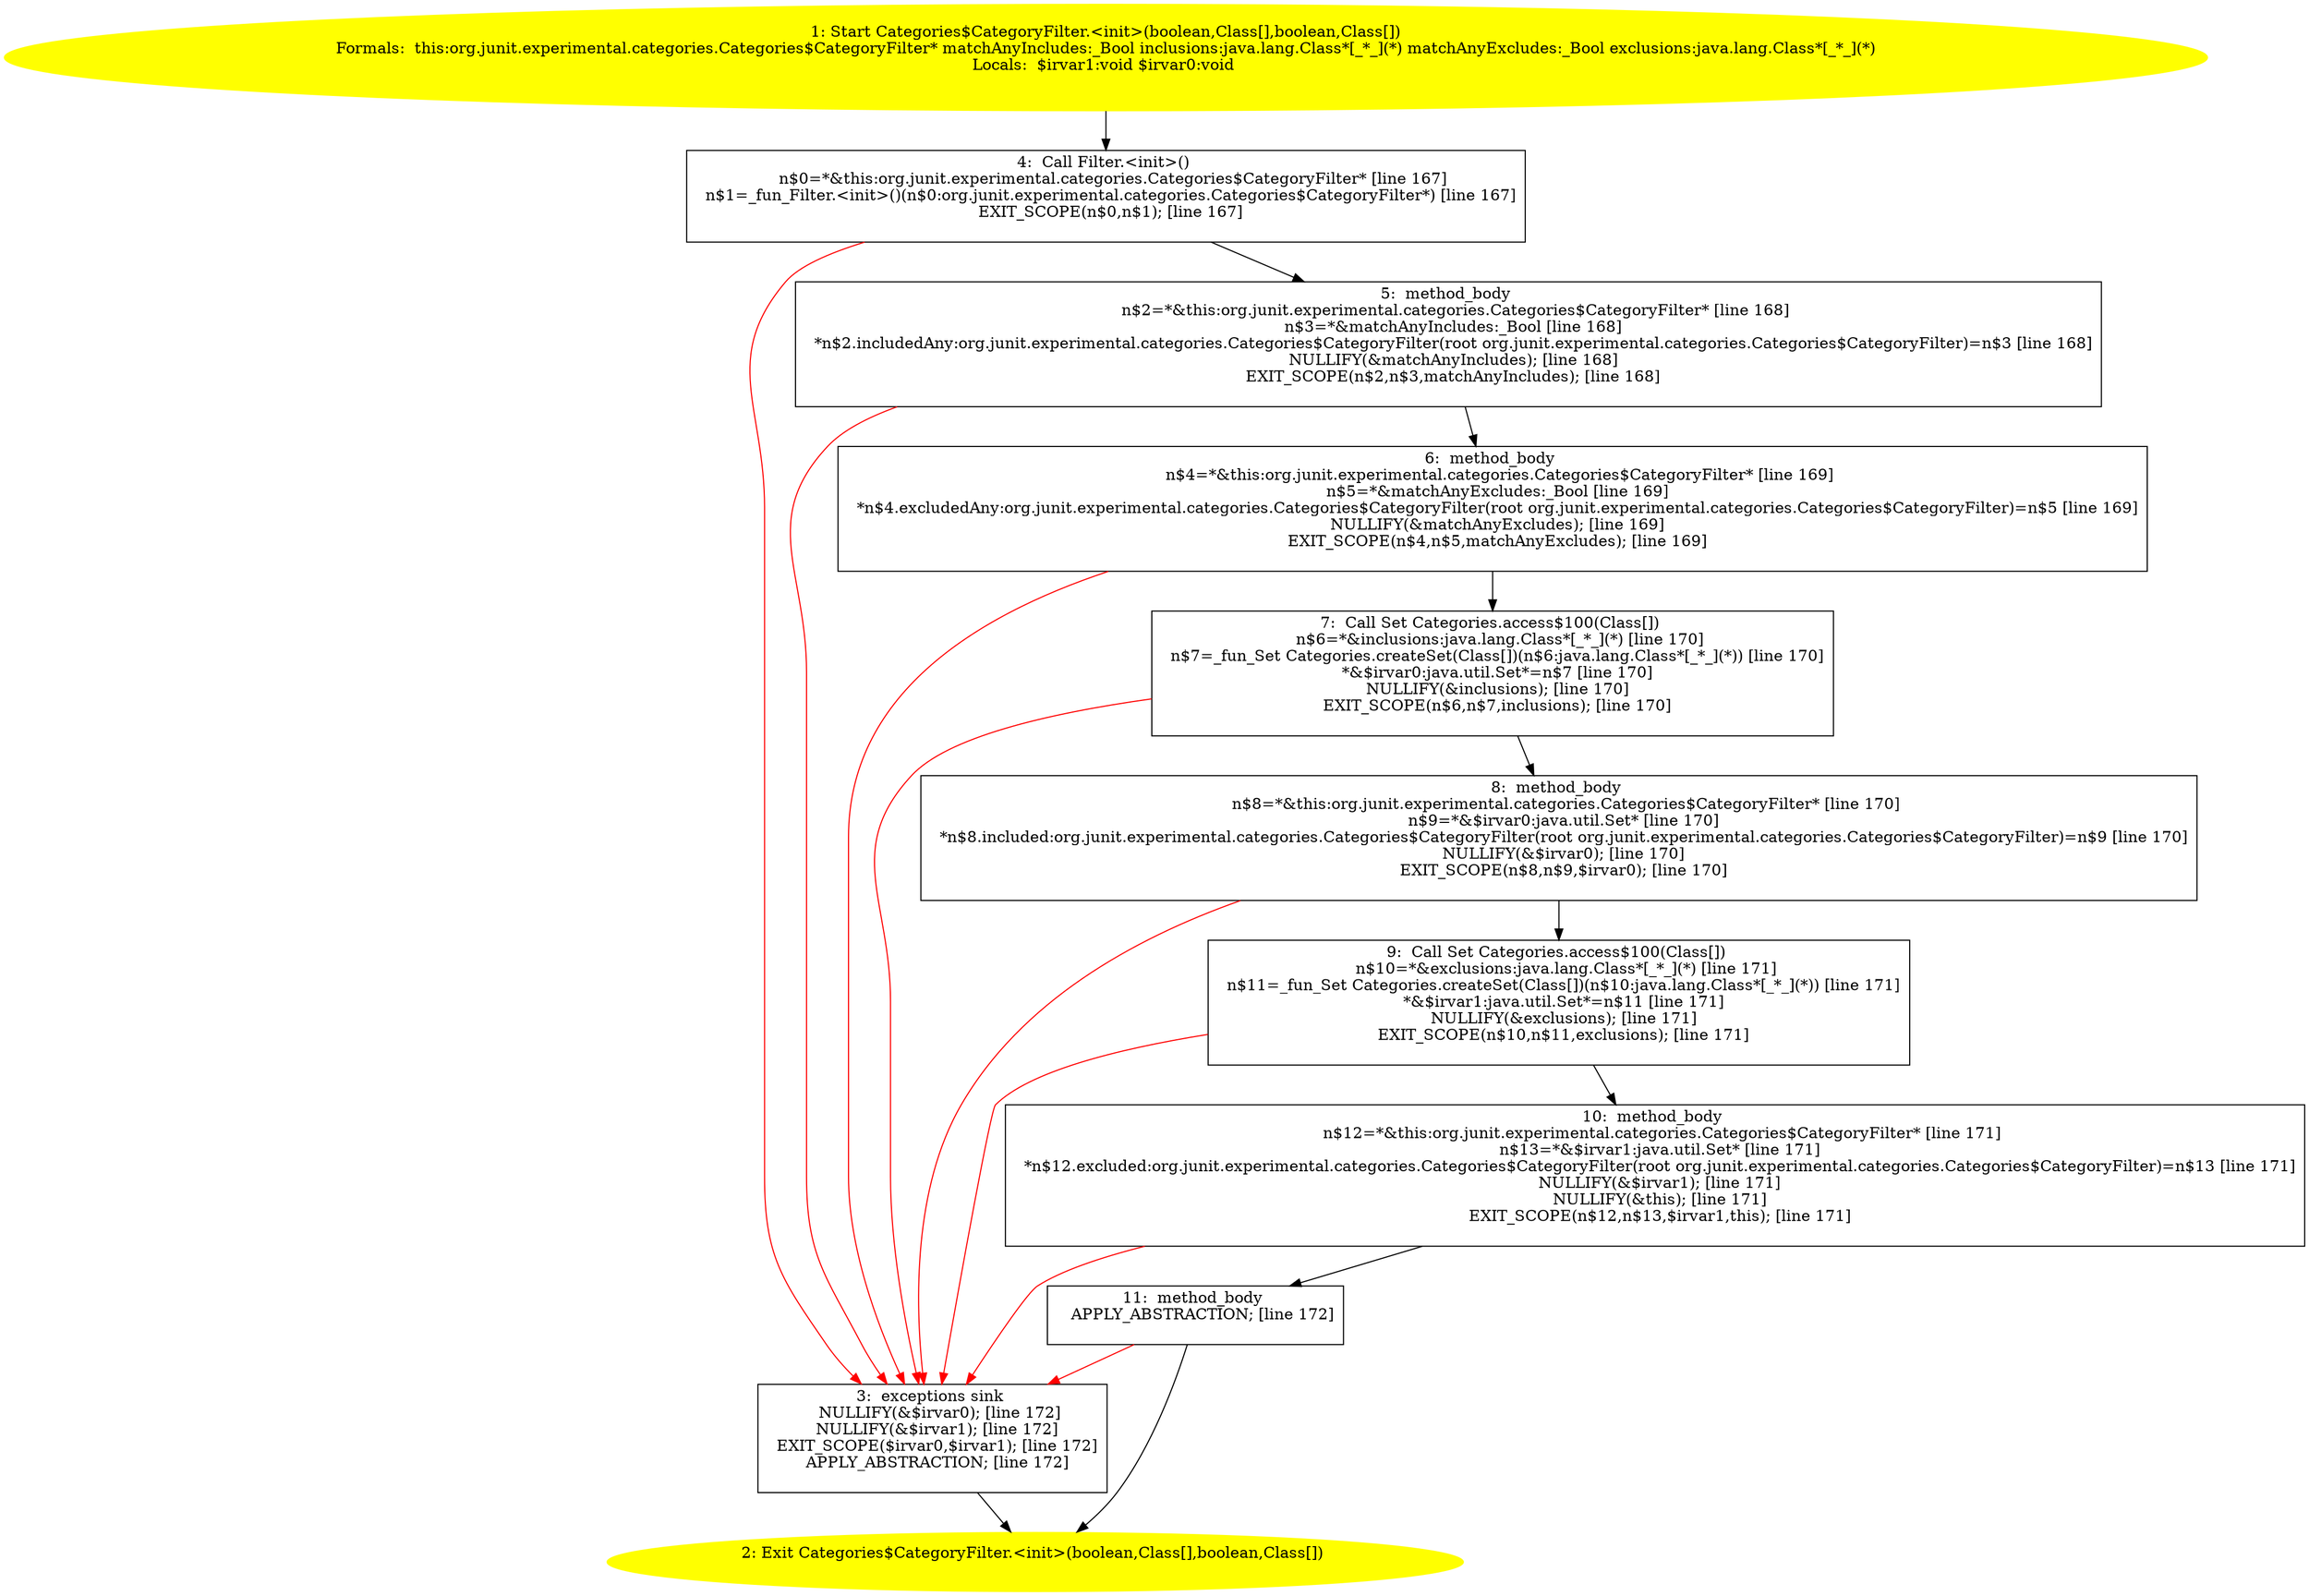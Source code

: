 /* @generated */
digraph cfg {
"org.junit.experimental.categories.Categories$CategoryFilter.<init>(boolean,java.lang.Class[],boolean.1c25135ce91ff5f948a6645934ad26af_1" [label="1: Start Categories$CategoryFilter.<init>(boolean,Class[],boolean,Class[])\nFormals:  this:org.junit.experimental.categories.Categories$CategoryFilter* matchAnyIncludes:_Bool inclusions:java.lang.Class*[_*_](*) matchAnyExcludes:_Bool exclusions:java.lang.Class*[_*_](*)\nLocals:  $irvar1:void $irvar0:void \n  " color=yellow style=filled]
	

	 "org.junit.experimental.categories.Categories$CategoryFilter.<init>(boolean,java.lang.Class[],boolean.1c25135ce91ff5f948a6645934ad26af_1" -> "org.junit.experimental.categories.Categories$CategoryFilter.<init>(boolean,java.lang.Class[],boolean.1c25135ce91ff5f948a6645934ad26af_4" ;
"org.junit.experimental.categories.Categories$CategoryFilter.<init>(boolean,java.lang.Class[],boolean.1c25135ce91ff5f948a6645934ad26af_2" [label="2: Exit Categories$CategoryFilter.<init>(boolean,Class[],boolean,Class[]) \n  " color=yellow style=filled]
	

"org.junit.experimental.categories.Categories$CategoryFilter.<init>(boolean,java.lang.Class[],boolean.1c25135ce91ff5f948a6645934ad26af_3" [label="3:  exceptions sink \n   NULLIFY(&$irvar0); [line 172]\n  NULLIFY(&$irvar1); [line 172]\n  EXIT_SCOPE($irvar0,$irvar1); [line 172]\n  APPLY_ABSTRACTION; [line 172]\n " shape="box"]
	

	 "org.junit.experimental.categories.Categories$CategoryFilter.<init>(boolean,java.lang.Class[],boolean.1c25135ce91ff5f948a6645934ad26af_3" -> "org.junit.experimental.categories.Categories$CategoryFilter.<init>(boolean,java.lang.Class[],boolean.1c25135ce91ff5f948a6645934ad26af_2" ;
"org.junit.experimental.categories.Categories$CategoryFilter.<init>(boolean,java.lang.Class[],boolean.1c25135ce91ff5f948a6645934ad26af_4" [label="4:  Call Filter.<init>() \n   n$0=*&this:org.junit.experimental.categories.Categories$CategoryFilter* [line 167]\n  n$1=_fun_Filter.<init>()(n$0:org.junit.experimental.categories.Categories$CategoryFilter*) [line 167]\n  EXIT_SCOPE(n$0,n$1); [line 167]\n " shape="box"]
	

	 "org.junit.experimental.categories.Categories$CategoryFilter.<init>(boolean,java.lang.Class[],boolean.1c25135ce91ff5f948a6645934ad26af_4" -> "org.junit.experimental.categories.Categories$CategoryFilter.<init>(boolean,java.lang.Class[],boolean.1c25135ce91ff5f948a6645934ad26af_5" ;
	 "org.junit.experimental.categories.Categories$CategoryFilter.<init>(boolean,java.lang.Class[],boolean.1c25135ce91ff5f948a6645934ad26af_4" -> "org.junit.experimental.categories.Categories$CategoryFilter.<init>(boolean,java.lang.Class[],boolean.1c25135ce91ff5f948a6645934ad26af_3" [color="red" ];
"org.junit.experimental.categories.Categories$CategoryFilter.<init>(boolean,java.lang.Class[],boolean.1c25135ce91ff5f948a6645934ad26af_5" [label="5:  method_body \n   n$2=*&this:org.junit.experimental.categories.Categories$CategoryFilter* [line 168]\n  n$3=*&matchAnyIncludes:_Bool [line 168]\n  *n$2.includedAny:org.junit.experimental.categories.Categories$CategoryFilter(root org.junit.experimental.categories.Categories$CategoryFilter)=n$3 [line 168]\n  NULLIFY(&matchAnyIncludes); [line 168]\n  EXIT_SCOPE(n$2,n$3,matchAnyIncludes); [line 168]\n " shape="box"]
	

	 "org.junit.experimental.categories.Categories$CategoryFilter.<init>(boolean,java.lang.Class[],boolean.1c25135ce91ff5f948a6645934ad26af_5" -> "org.junit.experimental.categories.Categories$CategoryFilter.<init>(boolean,java.lang.Class[],boolean.1c25135ce91ff5f948a6645934ad26af_6" ;
	 "org.junit.experimental.categories.Categories$CategoryFilter.<init>(boolean,java.lang.Class[],boolean.1c25135ce91ff5f948a6645934ad26af_5" -> "org.junit.experimental.categories.Categories$CategoryFilter.<init>(boolean,java.lang.Class[],boolean.1c25135ce91ff5f948a6645934ad26af_3" [color="red" ];
"org.junit.experimental.categories.Categories$CategoryFilter.<init>(boolean,java.lang.Class[],boolean.1c25135ce91ff5f948a6645934ad26af_6" [label="6:  method_body \n   n$4=*&this:org.junit.experimental.categories.Categories$CategoryFilter* [line 169]\n  n$5=*&matchAnyExcludes:_Bool [line 169]\n  *n$4.excludedAny:org.junit.experimental.categories.Categories$CategoryFilter(root org.junit.experimental.categories.Categories$CategoryFilter)=n$5 [line 169]\n  NULLIFY(&matchAnyExcludes); [line 169]\n  EXIT_SCOPE(n$4,n$5,matchAnyExcludes); [line 169]\n " shape="box"]
	

	 "org.junit.experimental.categories.Categories$CategoryFilter.<init>(boolean,java.lang.Class[],boolean.1c25135ce91ff5f948a6645934ad26af_6" -> "org.junit.experimental.categories.Categories$CategoryFilter.<init>(boolean,java.lang.Class[],boolean.1c25135ce91ff5f948a6645934ad26af_7" ;
	 "org.junit.experimental.categories.Categories$CategoryFilter.<init>(boolean,java.lang.Class[],boolean.1c25135ce91ff5f948a6645934ad26af_6" -> "org.junit.experimental.categories.Categories$CategoryFilter.<init>(boolean,java.lang.Class[],boolean.1c25135ce91ff5f948a6645934ad26af_3" [color="red" ];
"org.junit.experimental.categories.Categories$CategoryFilter.<init>(boolean,java.lang.Class[],boolean.1c25135ce91ff5f948a6645934ad26af_7" [label="7:  Call Set Categories.access$100(Class[]) \n   n$6=*&inclusions:java.lang.Class*[_*_](*) [line 170]\n  n$7=_fun_Set Categories.createSet(Class[])(n$6:java.lang.Class*[_*_](*)) [line 170]\n  *&$irvar0:java.util.Set*=n$7 [line 170]\n  NULLIFY(&inclusions); [line 170]\n  EXIT_SCOPE(n$6,n$7,inclusions); [line 170]\n " shape="box"]
	

	 "org.junit.experimental.categories.Categories$CategoryFilter.<init>(boolean,java.lang.Class[],boolean.1c25135ce91ff5f948a6645934ad26af_7" -> "org.junit.experimental.categories.Categories$CategoryFilter.<init>(boolean,java.lang.Class[],boolean.1c25135ce91ff5f948a6645934ad26af_8" ;
	 "org.junit.experimental.categories.Categories$CategoryFilter.<init>(boolean,java.lang.Class[],boolean.1c25135ce91ff5f948a6645934ad26af_7" -> "org.junit.experimental.categories.Categories$CategoryFilter.<init>(boolean,java.lang.Class[],boolean.1c25135ce91ff5f948a6645934ad26af_3" [color="red" ];
"org.junit.experimental.categories.Categories$CategoryFilter.<init>(boolean,java.lang.Class[],boolean.1c25135ce91ff5f948a6645934ad26af_8" [label="8:  method_body \n   n$8=*&this:org.junit.experimental.categories.Categories$CategoryFilter* [line 170]\n  n$9=*&$irvar0:java.util.Set* [line 170]\n  *n$8.included:org.junit.experimental.categories.Categories$CategoryFilter(root org.junit.experimental.categories.Categories$CategoryFilter)=n$9 [line 170]\n  NULLIFY(&$irvar0); [line 170]\n  EXIT_SCOPE(n$8,n$9,$irvar0); [line 170]\n " shape="box"]
	

	 "org.junit.experimental.categories.Categories$CategoryFilter.<init>(boolean,java.lang.Class[],boolean.1c25135ce91ff5f948a6645934ad26af_8" -> "org.junit.experimental.categories.Categories$CategoryFilter.<init>(boolean,java.lang.Class[],boolean.1c25135ce91ff5f948a6645934ad26af_9" ;
	 "org.junit.experimental.categories.Categories$CategoryFilter.<init>(boolean,java.lang.Class[],boolean.1c25135ce91ff5f948a6645934ad26af_8" -> "org.junit.experimental.categories.Categories$CategoryFilter.<init>(boolean,java.lang.Class[],boolean.1c25135ce91ff5f948a6645934ad26af_3" [color="red" ];
"org.junit.experimental.categories.Categories$CategoryFilter.<init>(boolean,java.lang.Class[],boolean.1c25135ce91ff5f948a6645934ad26af_9" [label="9:  Call Set Categories.access$100(Class[]) \n   n$10=*&exclusions:java.lang.Class*[_*_](*) [line 171]\n  n$11=_fun_Set Categories.createSet(Class[])(n$10:java.lang.Class*[_*_](*)) [line 171]\n  *&$irvar1:java.util.Set*=n$11 [line 171]\n  NULLIFY(&exclusions); [line 171]\n  EXIT_SCOPE(n$10,n$11,exclusions); [line 171]\n " shape="box"]
	

	 "org.junit.experimental.categories.Categories$CategoryFilter.<init>(boolean,java.lang.Class[],boolean.1c25135ce91ff5f948a6645934ad26af_9" -> "org.junit.experimental.categories.Categories$CategoryFilter.<init>(boolean,java.lang.Class[],boolean.1c25135ce91ff5f948a6645934ad26af_10" ;
	 "org.junit.experimental.categories.Categories$CategoryFilter.<init>(boolean,java.lang.Class[],boolean.1c25135ce91ff5f948a6645934ad26af_9" -> "org.junit.experimental.categories.Categories$CategoryFilter.<init>(boolean,java.lang.Class[],boolean.1c25135ce91ff5f948a6645934ad26af_3" [color="red" ];
"org.junit.experimental.categories.Categories$CategoryFilter.<init>(boolean,java.lang.Class[],boolean.1c25135ce91ff5f948a6645934ad26af_10" [label="10:  method_body \n   n$12=*&this:org.junit.experimental.categories.Categories$CategoryFilter* [line 171]\n  n$13=*&$irvar1:java.util.Set* [line 171]\n  *n$12.excluded:org.junit.experimental.categories.Categories$CategoryFilter(root org.junit.experimental.categories.Categories$CategoryFilter)=n$13 [line 171]\n  NULLIFY(&$irvar1); [line 171]\n  NULLIFY(&this); [line 171]\n  EXIT_SCOPE(n$12,n$13,$irvar1,this); [line 171]\n " shape="box"]
	

	 "org.junit.experimental.categories.Categories$CategoryFilter.<init>(boolean,java.lang.Class[],boolean.1c25135ce91ff5f948a6645934ad26af_10" -> "org.junit.experimental.categories.Categories$CategoryFilter.<init>(boolean,java.lang.Class[],boolean.1c25135ce91ff5f948a6645934ad26af_11" ;
	 "org.junit.experimental.categories.Categories$CategoryFilter.<init>(boolean,java.lang.Class[],boolean.1c25135ce91ff5f948a6645934ad26af_10" -> "org.junit.experimental.categories.Categories$CategoryFilter.<init>(boolean,java.lang.Class[],boolean.1c25135ce91ff5f948a6645934ad26af_3" [color="red" ];
"org.junit.experimental.categories.Categories$CategoryFilter.<init>(boolean,java.lang.Class[],boolean.1c25135ce91ff5f948a6645934ad26af_11" [label="11:  method_body \n   APPLY_ABSTRACTION; [line 172]\n " shape="box"]
	

	 "org.junit.experimental.categories.Categories$CategoryFilter.<init>(boolean,java.lang.Class[],boolean.1c25135ce91ff5f948a6645934ad26af_11" -> "org.junit.experimental.categories.Categories$CategoryFilter.<init>(boolean,java.lang.Class[],boolean.1c25135ce91ff5f948a6645934ad26af_2" ;
	 "org.junit.experimental.categories.Categories$CategoryFilter.<init>(boolean,java.lang.Class[],boolean.1c25135ce91ff5f948a6645934ad26af_11" -> "org.junit.experimental.categories.Categories$CategoryFilter.<init>(boolean,java.lang.Class[],boolean.1c25135ce91ff5f948a6645934ad26af_3" [color="red" ];
}
